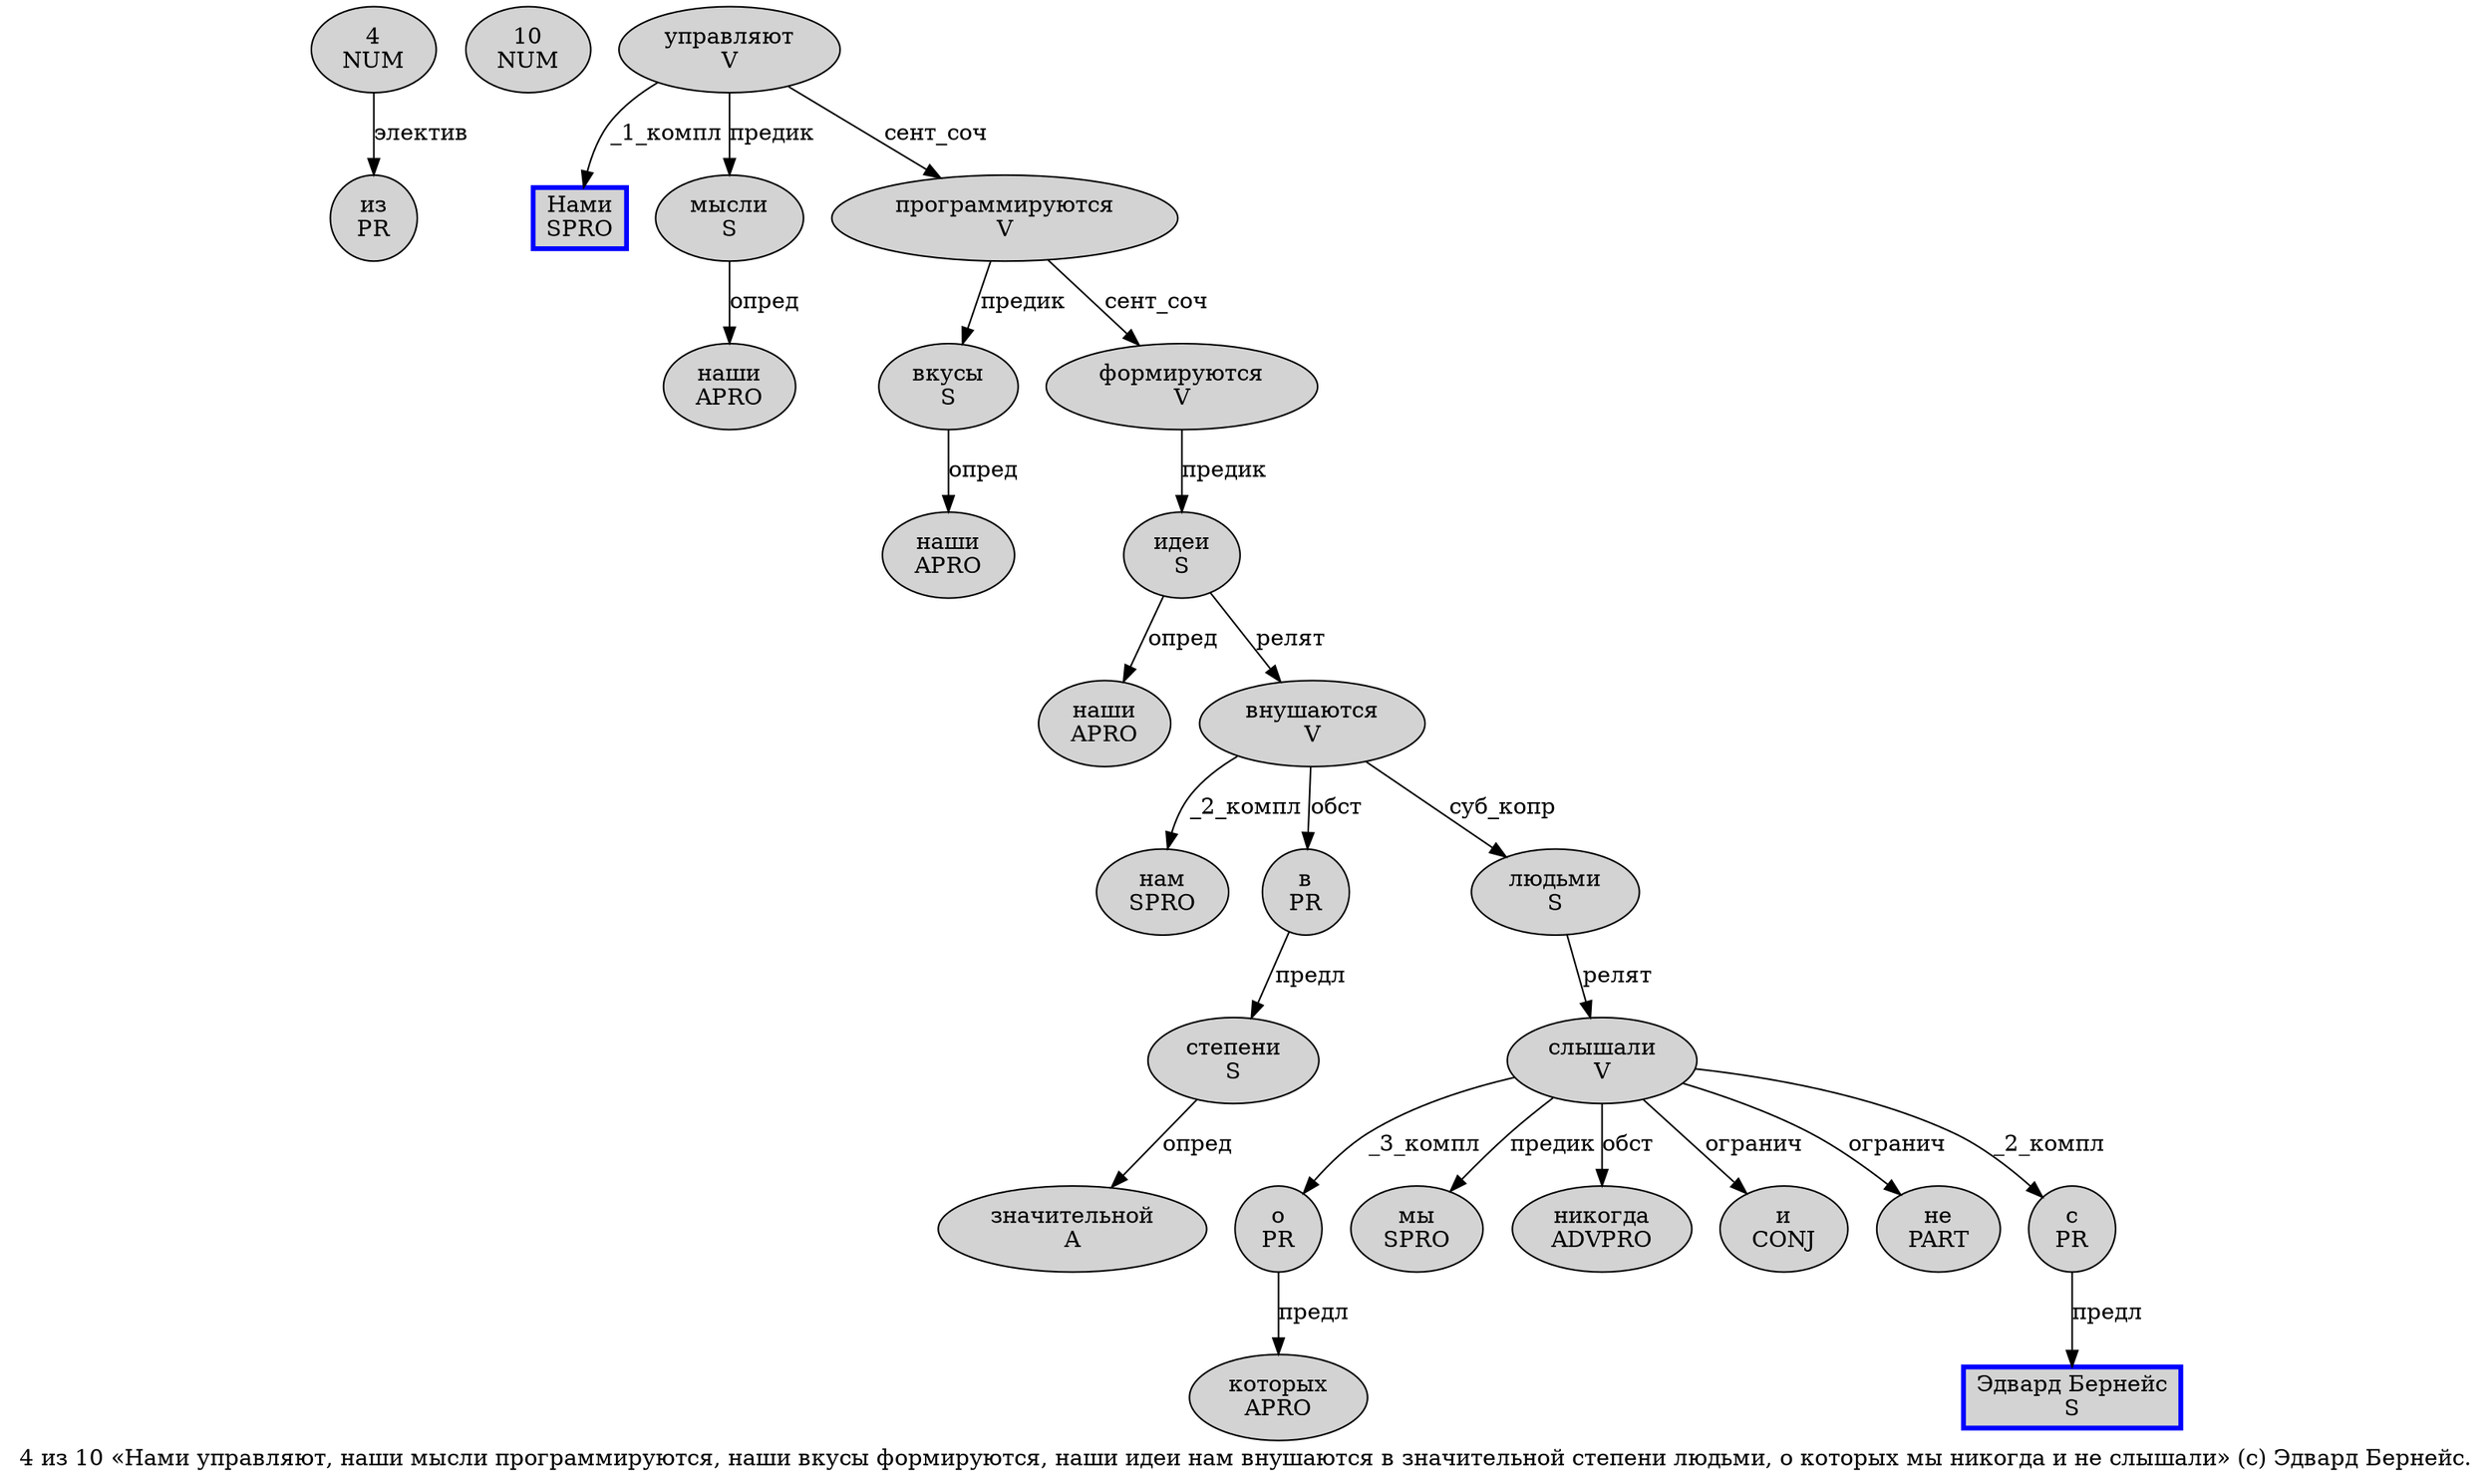 digraph SENTENCE_2655 {
	graph [label="4 из 10 «Нами управляют, наши мысли программируются, наши вкусы формируются, наши идеи нам внушаются в значительной степени людьми, о которых мы никогда и не слышали» (с) Эдвард Бернейс."]
	node [style=filled]
		0 [label="4
NUM" color="" fillcolor=lightgray penwidth=1 shape=ellipse]
		1 [label="из
PR" color="" fillcolor=lightgray penwidth=1 shape=ellipse]
		2 [label="10
NUM" color="" fillcolor=lightgray penwidth=1 shape=ellipse]
		4 [label="Нами
SPRO" color=blue fillcolor=lightgray penwidth=3 shape=box]
		5 [label="управляют
V" color="" fillcolor=lightgray penwidth=1 shape=ellipse]
		7 [label="наши
APRO" color="" fillcolor=lightgray penwidth=1 shape=ellipse]
		8 [label="мысли
S" color="" fillcolor=lightgray penwidth=1 shape=ellipse]
		9 [label="программируются
V" color="" fillcolor=lightgray penwidth=1 shape=ellipse]
		11 [label="наши
APRO" color="" fillcolor=lightgray penwidth=1 shape=ellipse]
		12 [label="вкусы
S" color="" fillcolor=lightgray penwidth=1 shape=ellipse]
		13 [label="формируются
V" color="" fillcolor=lightgray penwidth=1 shape=ellipse]
		15 [label="наши
APRO" color="" fillcolor=lightgray penwidth=1 shape=ellipse]
		16 [label="идеи
S" color="" fillcolor=lightgray penwidth=1 shape=ellipse]
		17 [label="нам
SPRO" color="" fillcolor=lightgray penwidth=1 shape=ellipse]
		18 [label="внушаются
V" color="" fillcolor=lightgray penwidth=1 shape=ellipse]
		19 [label="в
PR" color="" fillcolor=lightgray penwidth=1 shape=ellipse]
		20 [label="значительной
A" color="" fillcolor=lightgray penwidth=1 shape=ellipse]
		21 [label="степени
S" color="" fillcolor=lightgray penwidth=1 shape=ellipse]
		22 [label="людьми
S" color="" fillcolor=lightgray penwidth=1 shape=ellipse]
		24 [label="о
PR" color="" fillcolor=lightgray penwidth=1 shape=ellipse]
		25 [label="которых
APRO" color="" fillcolor=lightgray penwidth=1 shape=ellipse]
		26 [label="мы
SPRO" color="" fillcolor=lightgray penwidth=1 shape=ellipse]
		27 [label="никогда
ADVPRO" color="" fillcolor=lightgray penwidth=1 shape=ellipse]
		28 [label="и
CONJ" color="" fillcolor=lightgray penwidth=1 shape=ellipse]
		29 [label="не
PART" color="" fillcolor=lightgray penwidth=1 shape=ellipse]
		30 [label="слышали
V" color="" fillcolor=lightgray penwidth=1 shape=ellipse]
		33 [label="с
PR" color="" fillcolor=lightgray penwidth=1 shape=ellipse]
		35 [label="Эдвард Бернейс
S" color=blue fillcolor=lightgray penwidth=3 shape=box]
			13 -> 16 [label="предик"]
			12 -> 11 [label="опред"]
			24 -> 25 [label="предл"]
			18 -> 17 [label="_2_компл"]
			18 -> 19 [label="обст"]
			18 -> 22 [label="суб_копр"]
			9 -> 12 [label="предик"]
			9 -> 13 [label="сент_соч"]
			8 -> 7 [label="опред"]
			22 -> 30 [label="релят"]
			21 -> 20 [label="опред"]
			33 -> 35 [label="предл"]
			16 -> 15 [label="опред"]
			16 -> 18 [label="релят"]
			0 -> 1 [label="электив"]
			30 -> 24 [label="_3_компл"]
			30 -> 26 [label="предик"]
			30 -> 27 [label="обст"]
			30 -> 28 [label="огранич"]
			30 -> 29 [label="огранич"]
			30 -> 33 [label="_2_компл"]
			5 -> 4 [label="_1_компл"]
			5 -> 8 [label="предик"]
			5 -> 9 [label="сент_соч"]
			19 -> 21 [label="предл"]
}